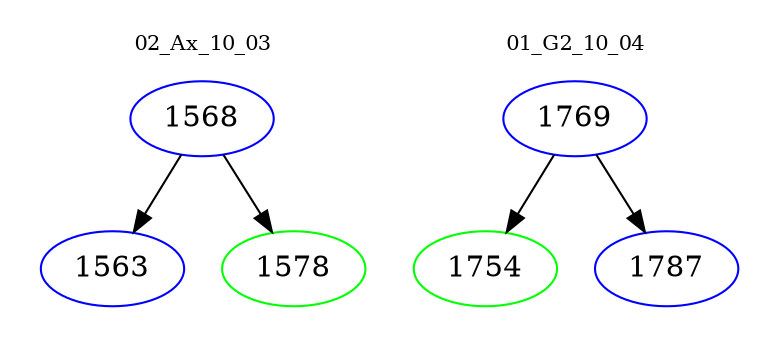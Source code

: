 digraph{
subgraph cluster_0 {
color = white
label = "02_Ax_10_03";
fontsize=10;
T0_1568 [label="1568", color="blue"]
T0_1568 -> T0_1563 [color="black"]
T0_1563 [label="1563", color="blue"]
T0_1568 -> T0_1578 [color="black"]
T0_1578 [label="1578", color="green"]
}
subgraph cluster_1 {
color = white
label = "01_G2_10_04";
fontsize=10;
T1_1769 [label="1769", color="blue"]
T1_1769 -> T1_1754 [color="black"]
T1_1754 [label="1754", color="green"]
T1_1769 -> T1_1787 [color="black"]
T1_1787 [label="1787", color="blue"]
}
}

